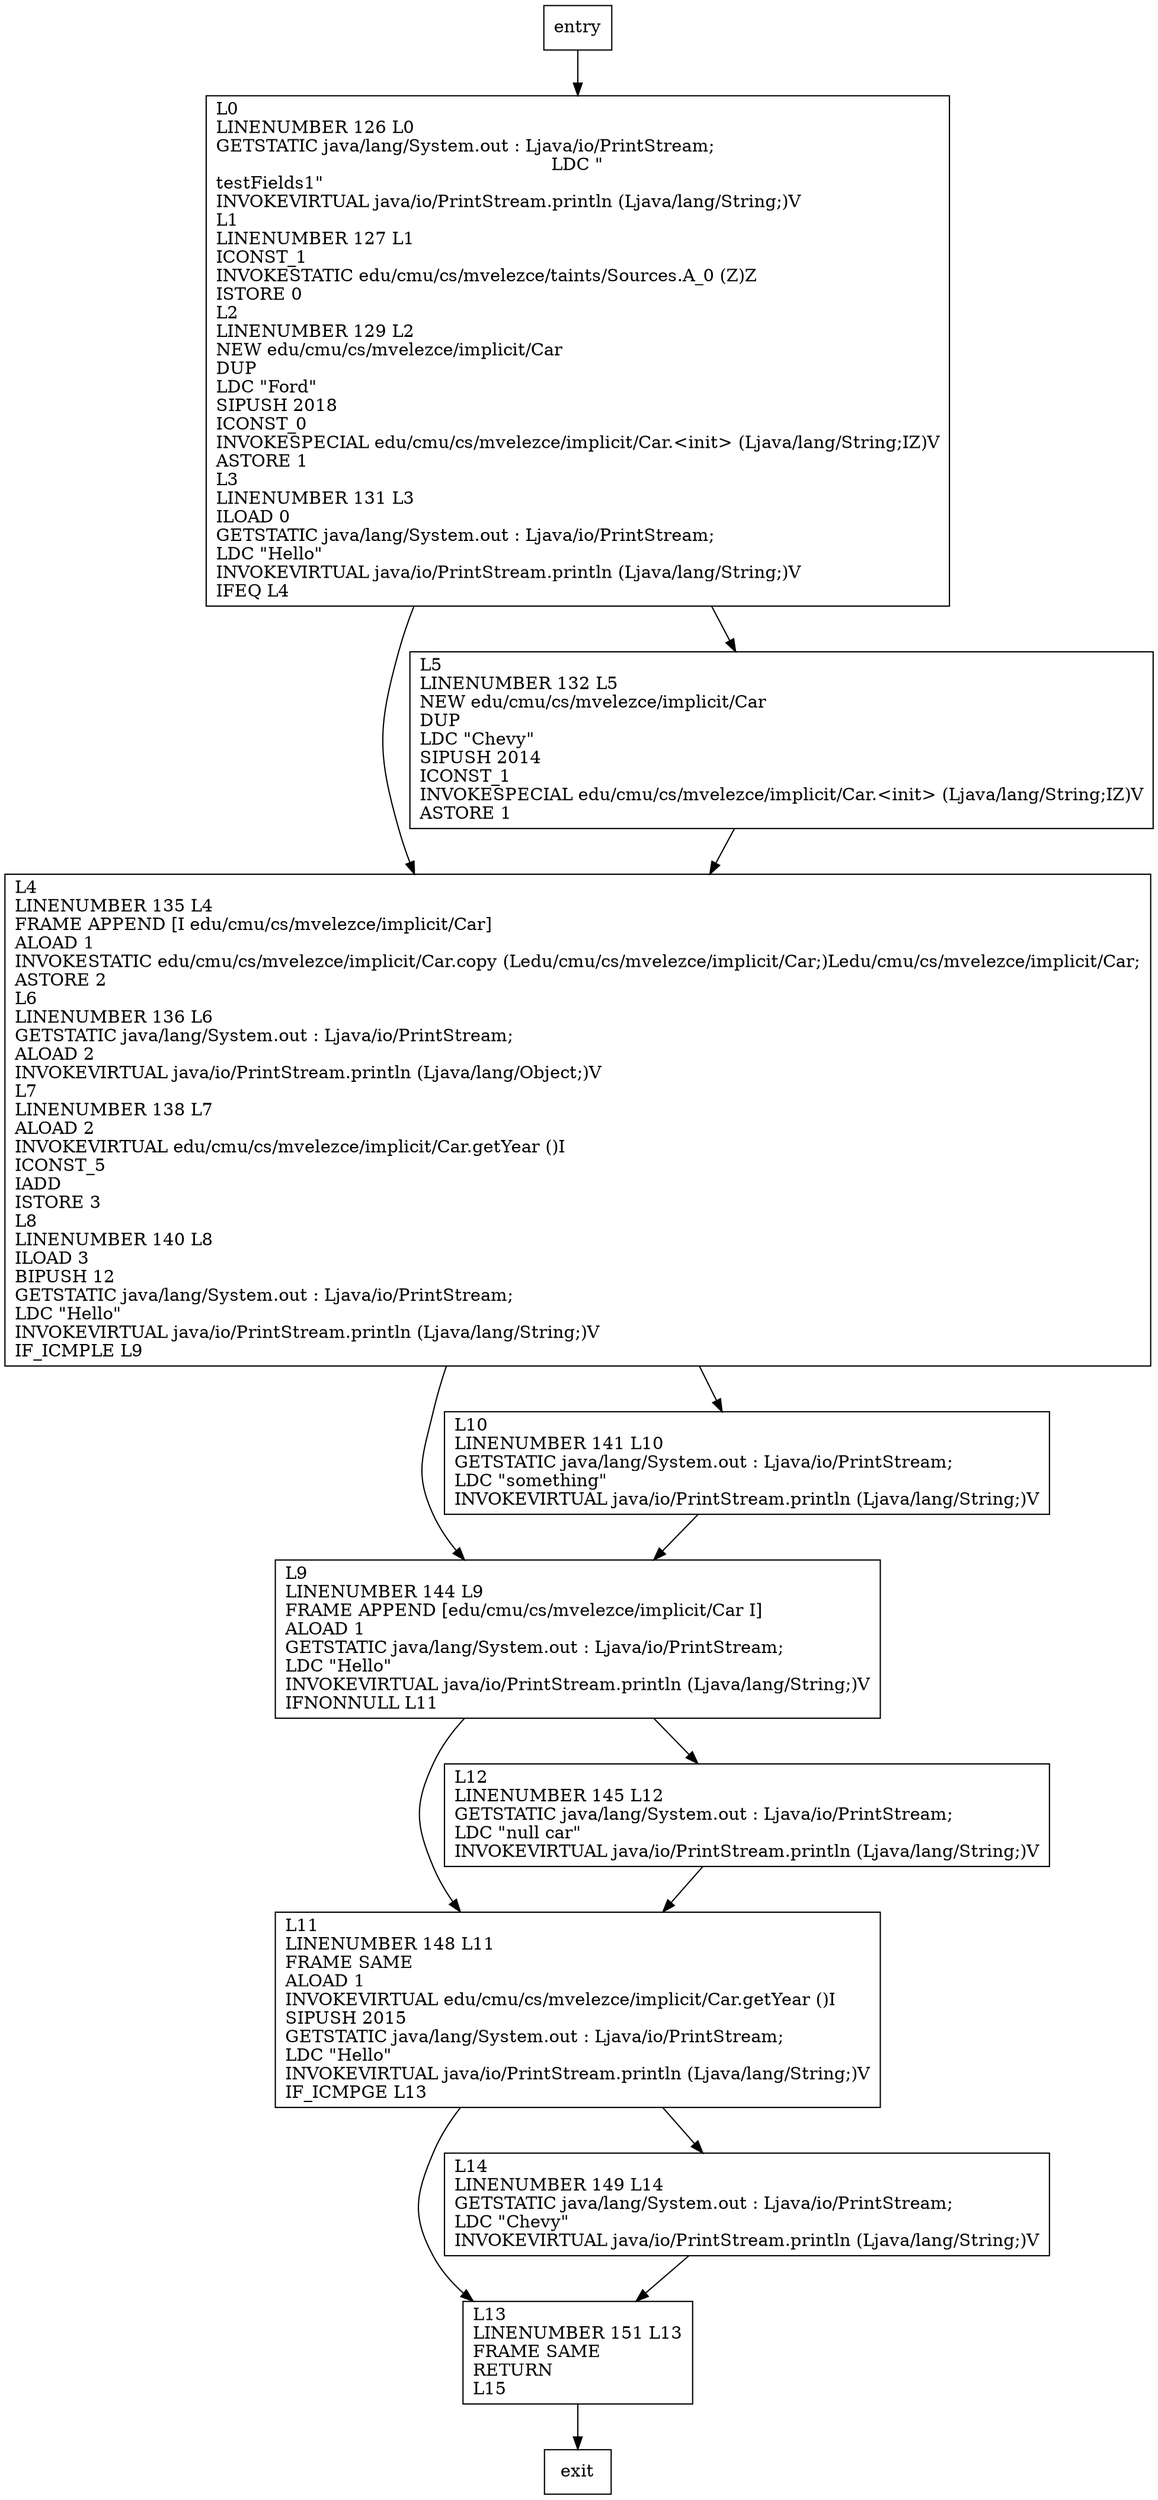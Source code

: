 digraph testFields1 {
node [shape=record];
1621202291 [label="L11\lLINENUMBER 148 L11\lFRAME SAME\lALOAD 1\lINVOKEVIRTUAL edu/cmu/cs/mvelezce/implicit/Car.getYear ()I\lSIPUSH 2015\lGETSTATIC java/lang/System.out : Ljava/io/PrintStream;\lLDC \"Hello\"\lINVOKEVIRTUAL java/io/PrintStream.println (Ljava/lang/String;)V\lIF_ICMPGE L13\l"];
324008184 [label="L13\lLINENUMBER 151 L13\lFRAME SAME\lRETURN\lL15\l"];
1202479419 [label="L4\lLINENUMBER 135 L4\lFRAME APPEND [I edu/cmu/cs/mvelezce/implicit/Car]\lALOAD 1\lINVOKESTATIC edu/cmu/cs/mvelezce/implicit/Car.copy (Ledu/cmu/cs/mvelezce/implicit/Car;)Ledu/cmu/cs/mvelezce/implicit/Car;\lASTORE 2\lL6\lLINENUMBER 136 L6\lGETSTATIC java/lang/System.out : Ljava/io/PrintStream;\lALOAD 2\lINVOKEVIRTUAL java/io/PrintStream.println (Ljava/lang/Object;)V\lL7\lLINENUMBER 138 L7\lALOAD 2\lINVOKEVIRTUAL edu/cmu/cs/mvelezce/implicit/Car.getYear ()I\lICONST_5\lIADD\lISTORE 3\lL8\lLINENUMBER 140 L8\lILOAD 3\lBIPUSH 12\lGETSTATIC java/lang/System.out : Ljava/io/PrintStream;\lLDC \"Hello\"\lINVOKEVIRTUAL java/io/PrintStream.println (Ljava/lang/String;)V\lIF_ICMPLE L9\l"];
1624702420 [label="L9\lLINENUMBER 144 L9\lFRAME APPEND [edu/cmu/cs/mvelezce/implicit/Car I]\lALOAD 1\lGETSTATIC java/lang/System.out : Ljava/io/PrintStream;\lLDC \"Hello\"\lINVOKEVIRTUAL java/io/PrintStream.println (Ljava/lang/String;)V\lIFNONNULL L11\l"];
1151370725 [label="L12\lLINENUMBER 145 L12\lGETSTATIC java/lang/System.out : Ljava/io/PrintStream;\lLDC \"null car\"\lINVOKEVIRTUAL java/io/PrintStream.println (Ljava/lang/String;)V\l"];
1382717704 [label="L0\lLINENUMBER 126 L0\lGETSTATIC java/lang/System.out : Ljava/io/PrintStream;\lLDC \"\ntestFields1\"\lINVOKEVIRTUAL java/io/PrintStream.println (Ljava/lang/String;)V\lL1\lLINENUMBER 127 L1\lICONST_1\lINVOKESTATIC edu/cmu/cs/mvelezce/taints/Sources.A_0 (Z)Z\lISTORE 0\lL2\lLINENUMBER 129 L2\lNEW edu/cmu/cs/mvelezce/implicit/Car\lDUP\lLDC \"Ford\"\lSIPUSH 2018\lICONST_0\lINVOKESPECIAL edu/cmu/cs/mvelezce/implicit/Car.\<init\> (Ljava/lang/String;IZ)V\lASTORE 1\lL3\lLINENUMBER 131 L3\lILOAD 0\lGETSTATIC java/lang/System.out : Ljava/io/PrintStream;\lLDC \"Hello\"\lINVOKEVIRTUAL java/io/PrintStream.println (Ljava/lang/String;)V\lIFEQ L4\l"];
1727171103 [label="L10\lLINENUMBER 141 L10\lGETSTATIC java/lang/System.out : Ljava/io/PrintStream;\lLDC \"something\"\lINVOKEVIRTUAL java/io/PrintStream.println (Ljava/lang/String;)V\l"];
1637821180 [label="L14\lLINENUMBER 149 L14\lGETSTATIC java/lang/System.out : Ljava/io/PrintStream;\lLDC \"Chevy\"\lINVOKEVIRTUAL java/io/PrintStream.println (Ljava/lang/String;)V\l"];
828831332 [label="L5\lLINENUMBER 132 L5\lNEW edu/cmu/cs/mvelezce/implicit/Car\lDUP\lLDC \"Chevy\"\lSIPUSH 2014\lICONST_1\lINVOKESPECIAL edu/cmu/cs/mvelezce/implicit/Car.\<init\> (Ljava/lang/String;IZ)V\lASTORE 1\l"];
entry;
exit;
entry -> 1382717704;
1621202291 -> 324008184;
1621202291 -> 1637821180;
324008184 -> exit;
1202479419 -> 1624702420;
1202479419 -> 1727171103;
1624702420 -> 1621202291;
1624702420 -> 1151370725;
1151370725 -> 1621202291;
1382717704 -> 1202479419;
1382717704 -> 828831332;
1727171103 -> 1624702420;
1637821180 -> 324008184;
828831332 -> 1202479419;
}
